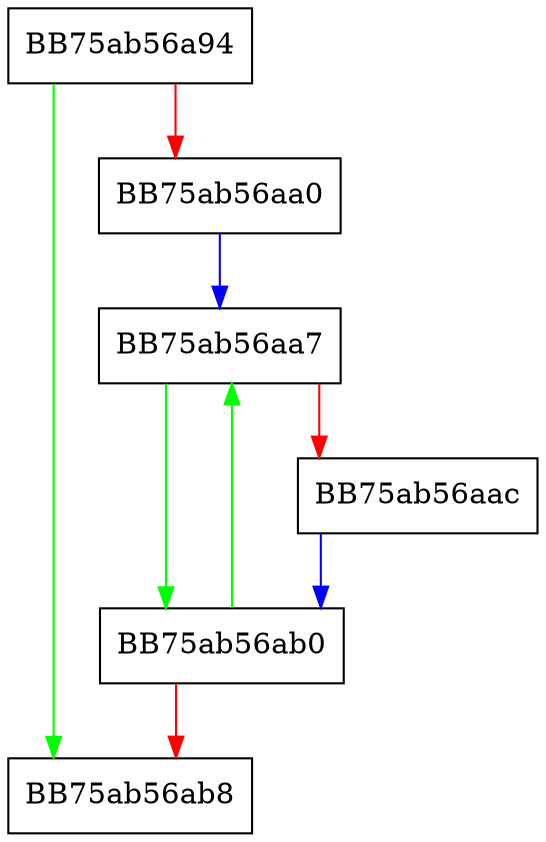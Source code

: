 digraph sqlite3Pow10 {
  node [shape="box"];
  graph [splines=ortho];
  BB75ab56a94 -> BB75ab56ab8 [color="green"];
  BB75ab56a94 -> BB75ab56aa0 [color="red"];
  BB75ab56aa0 -> BB75ab56aa7 [color="blue"];
  BB75ab56aa7 -> BB75ab56ab0 [color="green"];
  BB75ab56aa7 -> BB75ab56aac [color="red"];
  BB75ab56aac -> BB75ab56ab0 [color="blue"];
  BB75ab56ab0 -> BB75ab56aa7 [color="green"];
  BB75ab56ab0 -> BB75ab56ab8 [color="red"];
}